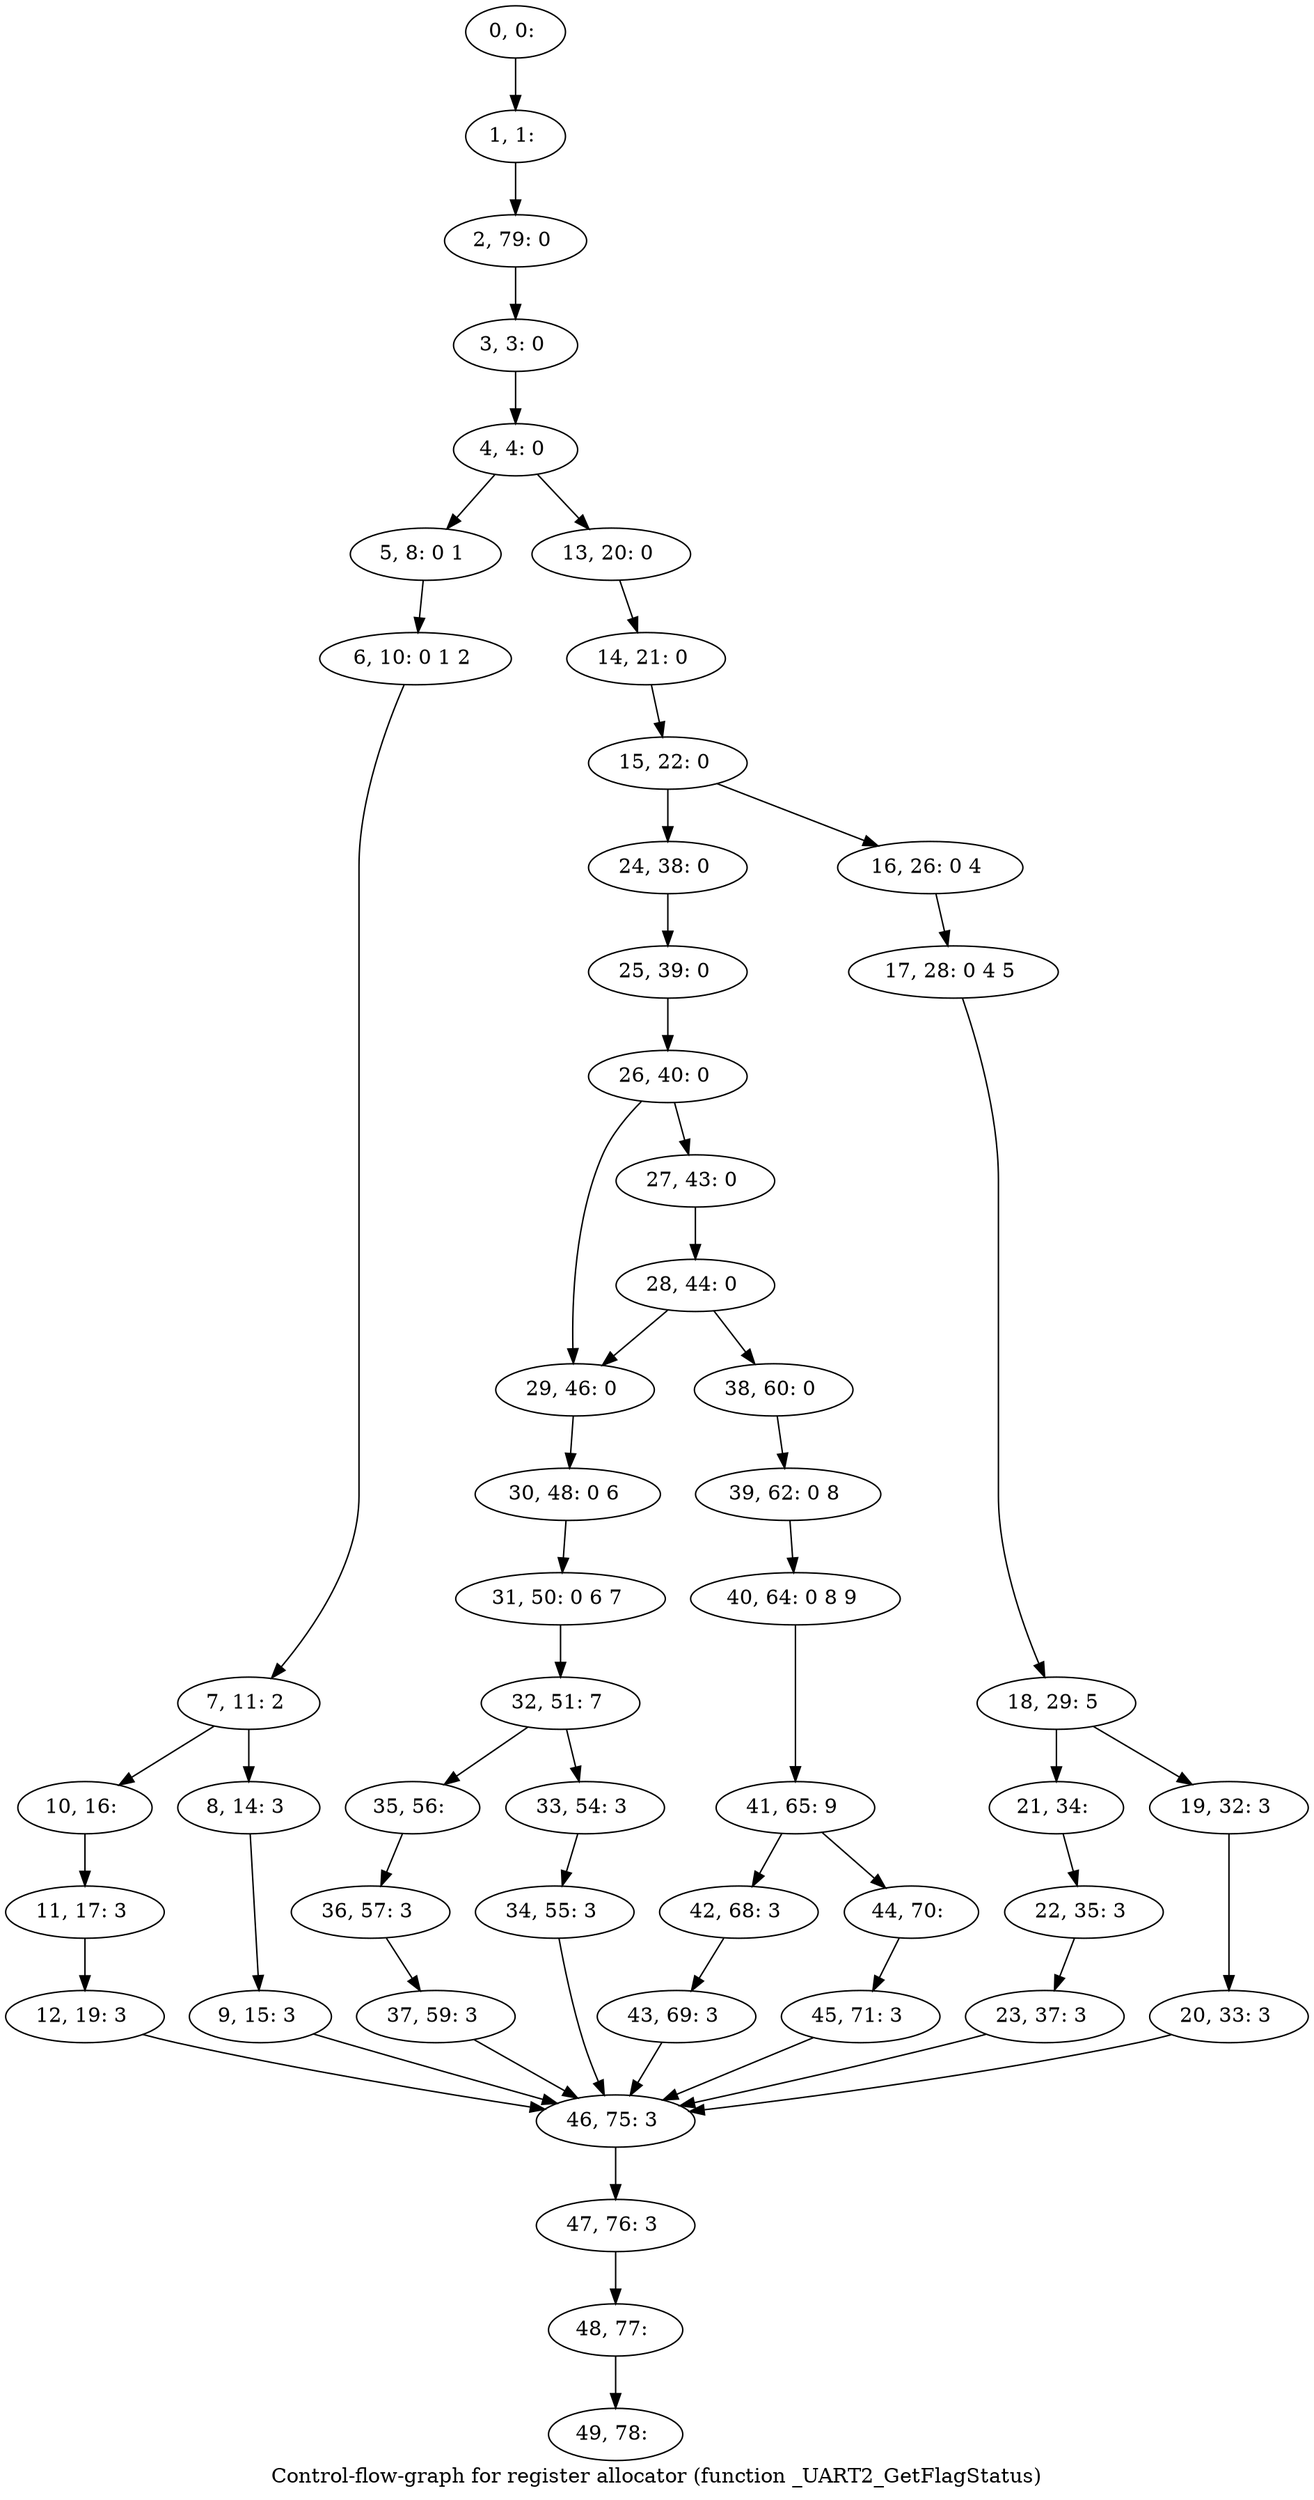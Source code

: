 digraph G {
graph [label="Control-flow-graph for register allocator (function _UART2_GetFlagStatus)"]
0[label="0, 0: "];
1[label="1, 1: "];
2[label="2, 79: 0 "];
3[label="3, 3: 0 "];
4[label="4, 4: 0 "];
5[label="5, 8: 0 1 "];
6[label="6, 10: 0 1 2 "];
7[label="7, 11: 2 "];
8[label="8, 14: 3 "];
9[label="9, 15: 3 "];
10[label="10, 16: "];
11[label="11, 17: 3 "];
12[label="12, 19: 3 "];
13[label="13, 20: 0 "];
14[label="14, 21: 0 "];
15[label="15, 22: 0 "];
16[label="16, 26: 0 4 "];
17[label="17, 28: 0 4 5 "];
18[label="18, 29: 5 "];
19[label="19, 32: 3 "];
20[label="20, 33: 3 "];
21[label="21, 34: "];
22[label="22, 35: 3 "];
23[label="23, 37: 3 "];
24[label="24, 38: 0 "];
25[label="25, 39: 0 "];
26[label="26, 40: 0 "];
27[label="27, 43: 0 "];
28[label="28, 44: 0 "];
29[label="29, 46: 0 "];
30[label="30, 48: 0 6 "];
31[label="31, 50: 0 6 7 "];
32[label="32, 51: 7 "];
33[label="33, 54: 3 "];
34[label="34, 55: 3 "];
35[label="35, 56: "];
36[label="36, 57: 3 "];
37[label="37, 59: 3 "];
38[label="38, 60: 0 "];
39[label="39, 62: 0 8 "];
40[label="40, 64: 0 8 9 "];
41[label="41, 65: 9 "];
42[label="42, 68: 3 "];
43[label="43, 69: 3 "];
44[label="44, 70: "];
45[label="45, 71: 3 "];
46[label="46, 75: 3 "];
47[label="47, 76: 3 "];
48[label="48, 77: "];
49[label="49, 78: "];
0->1 ;
1->2 ;
2->3 ;
3->4 ;
4->5 ;
4->13 ;
5->6 ;
6->7 ;
7->8 ;
7->10 ;
8->9 ;
9->46 ;
10->11 ;
11->12 ;
12->46 ;
13->14 ;
14->15 ;
15->16 ;
15->24 ;
16->17 ;
17->18 ;
18->19 ;
18->21 ;
19->20 ;
20->46 ;
21->22 ;
22->23 ;
23->46 ;
24->25 ;
25->26 ;
26->27 ;
26->29 ;
27->28 ;
28->29 ;
28->38 ;
29->30 ;
30->31 ;
31->32 ;
32->33 ;
32->35 ;
33->34 ;
34->46 ;
35->36 ;
36->37 ;
37->46 ;
38->39 ;
39->40 ;
40->41 ;
41->42 ;
41->44 ;
42->43 ;
43->46 ;
44->45 ;
45->46 ;
46->47 ;
47->48 ;
48->49 ;
}
